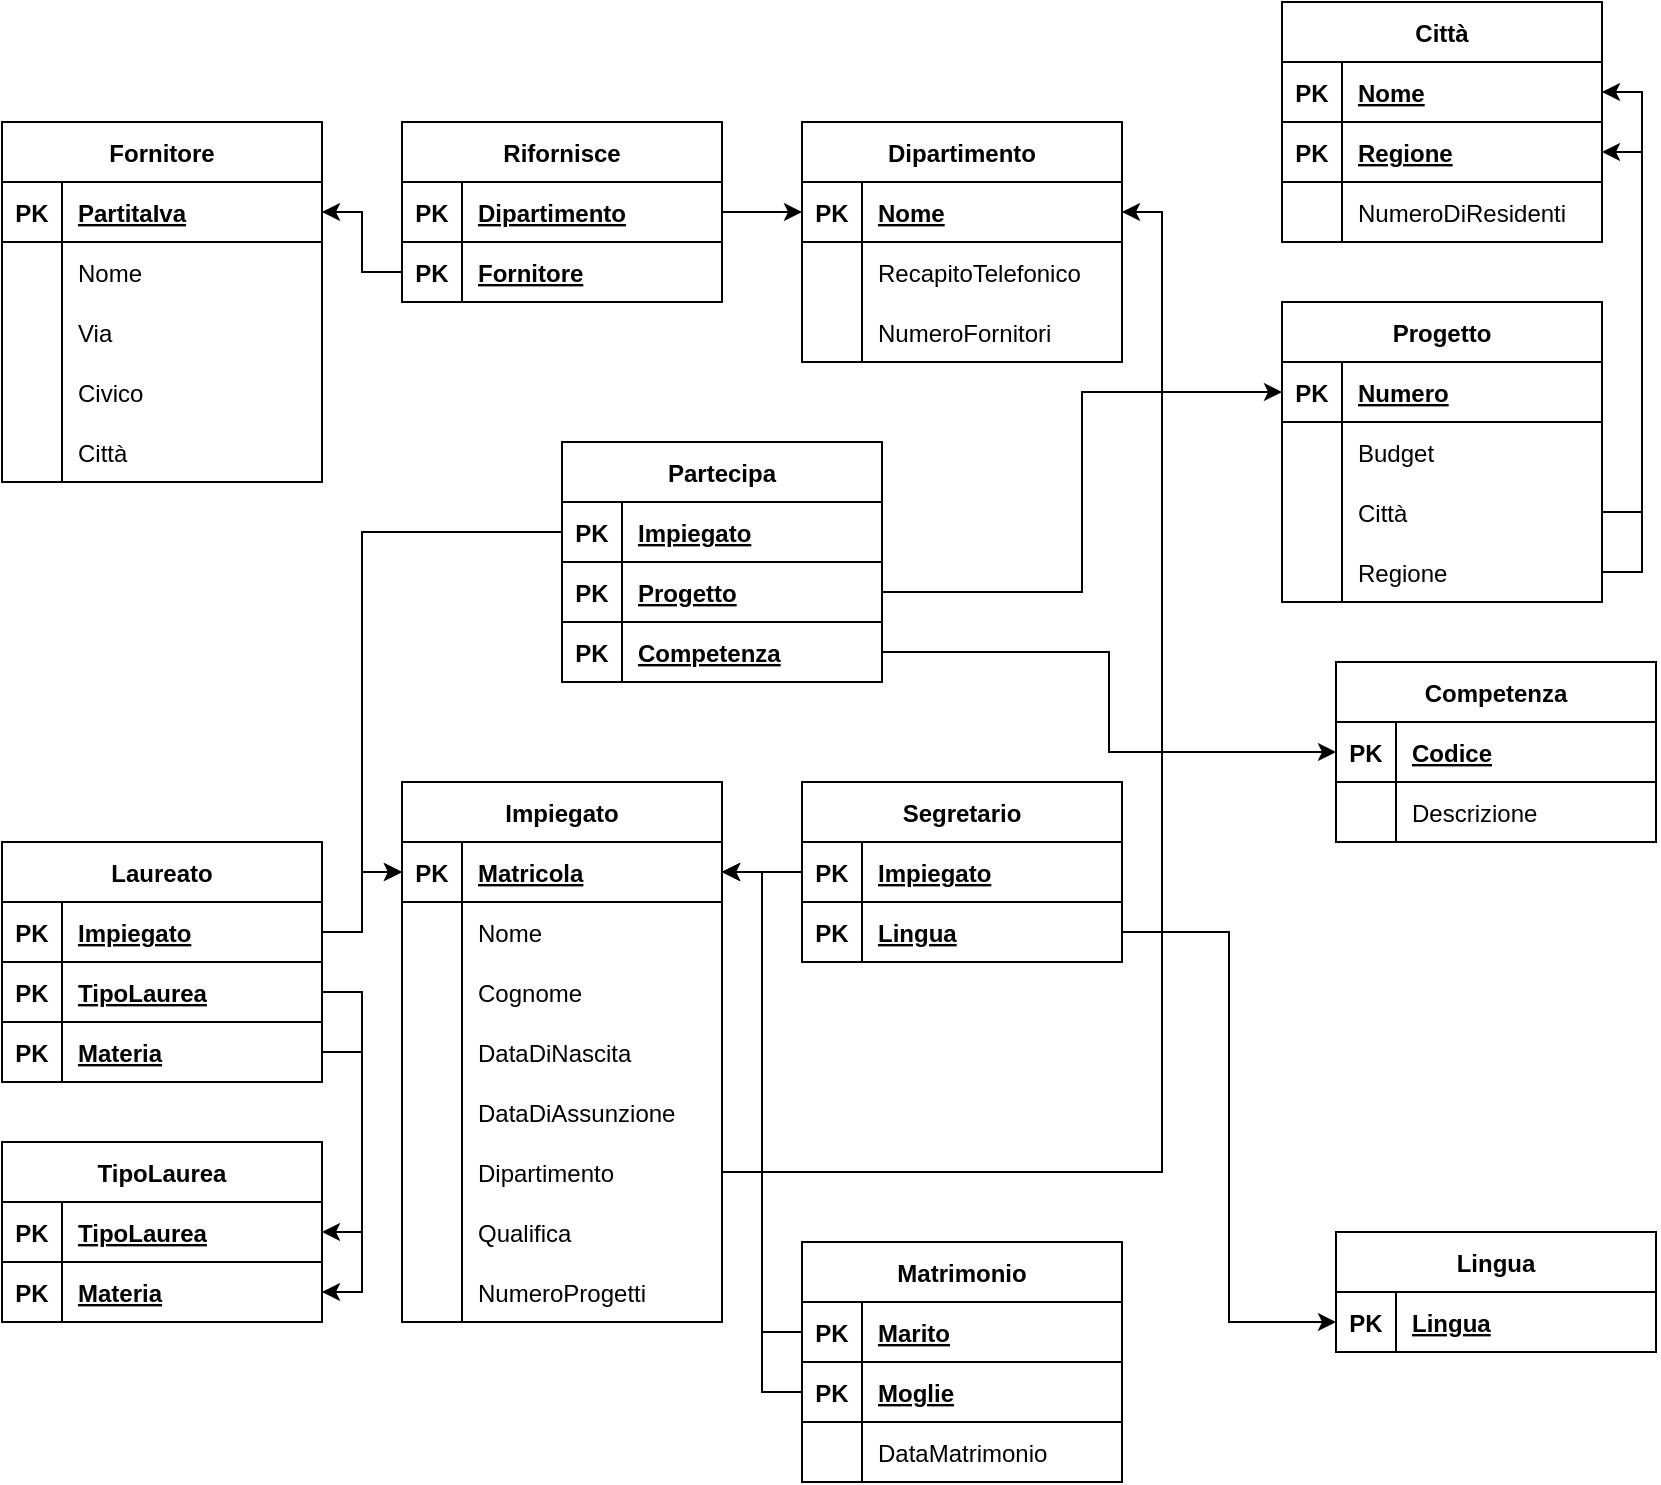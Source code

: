 <mxfile version="20.4.0" type="device"><diagram id="C5RBs43oDa-KdzZeNtuy" name="Page-1"><mxGraphModel dx="1422" dy="1962" grid="1" gridSize="10" guides="1" tooltips="1" connect="1" arrows="1" fold="1" page="1" pageScale="1" pageWidth="827" pageHeight="1169" math="0" shadow="0"><root><mxCell id="WIyWlLk6GJQsqaUBKTNV-0"/><mxCell id="WIyWlLk6GJQsqaUBKTNV-1" parent="WIyWlLk6GJQsqaUBKTNV-0"/><mxCell id="1sl8cZkir6528U0NwpQZ-13" value="Dipartimento" style="shape=table;startSize=30;container=1;collapsible=1;childLayout=tableLayout;fixedRows=1;rowLines=0;fontStyle=1;align=center;resizeLast=1;" parent="WIyWlLk6GJQsqaUBKTNV-1" vertex="1"><mxGeometry x="400" width="160" height="120" as="geometry"/></mxCell><mxCell id="1sl8cZkir6528U0NwpQZ-14" value="" style="shape=tableRow;horizontal=0;startSize=0;swimlaneHead=0;swimlaneBody=0;fillColor=none;collapsible=0;dropTarget=0;points=[[0,0.5],[1,0.5]];portConstraint=eastwest;top=0;left=0;right=0;bottom=1;" parent="1sl8cZkir6528U0NwpQZ-13" vertex="1"><mxGeometry y="30" width="160" height="30" as="geometry"/></mxCell><mxCell id="1sl8cZkir6528U0NwpQZ-15" value="PK" style="shape=partialRectangle;connectable=0;fillColor=none;top=0;left=0;bottom=0;right=0;fontStyle=1;overflow=hidden;" parent="1sl8cZkir6528U0NwpQZ-14" vertex="1"><mxGeometry width="30" height="30" as="geometry"><mxRectangle width="30" height="30" as="alternateBounds"/></mxGeometry></mxCell><mxCell id="1sl8cZkir6528U0NwpQZ-16" value="Nome" style="shape=partialRectangle;connectable=0;fillColor=none;top=0;left=0;bottom=0;right=0;align=left;spacingLeft=6;fontStyle=5;overflow=hidden;" parent="1sl8cZkir6528U0NwpQZ-14" vertex="1"><mxGeometry x="30" width="130" height="30" as="geometry"><mxRectangle width="130" height="30" as="alternateBounds"/></mxGeometry></mxCell><mxCell id="1sl8cZkir6528U0NwpQZ-17" value="" style="shape=tableRow;horizontal=0;startSize=0;swimlaneHead=0;swimlaneBody=0;fillColor=none;collapsible=0;dropTarget=0;points=[[0,0.5],[1,0.5]];portConstraint=eastwest;top=0;left=0;right=0;bottom=0;" parent="1sl8cZkir6528U0NwpQZ-13" vertex="1"><mxGeometry y="60" width="160" height="30" as="geometry"/></mxCell><mxCell id="1sl8cZkir6528U0NwpQZ-18" value="" style="shape=partialRectangle;connectable=0;fillColor=none;top=0;left=0;bottom=0;right=0;editable=1;overflow=hidden;shadow=0;" parent="1sl8cZkir6528U0NwpQZ-17" vertex="1"><mxGeometry width="30" height="30" as="geometry"><mxRectangle width="30" height="30" as="alternateBounds"/></mxGeometry></mxCell><mxCell id="1sl8cZkir6528U0NwpQZ-19" value="RecapitoTelefonico" style="shape=partialRectangle;connectable=0;fillColor=none;top=0;left=0;bottom=0;right=0;align=left;spacingLeft=6;overflow=hidden;" parent="1sl8cZkir6528U0NwpQZ-17" vertex="1"><mxGeometry x="30" width="130" height="30" as="geometry"><mxRectangle width="130" height="30" as="alternateBounds"/></mxGeometry></mxCell><mxCell id="1sl8cZkir6528U0NwpQZ-20" value="" style="shape=tableRow;horizontal=0;startSize=0;swimlaneHead=0;swimlaneBody=0;fillColor=none;collapsible=0;dropTarget=0;points=[[0,0.5],[1,0.5]];portConstraint=eastwest;top=0;left=0;right=0;bottom=0;" parent="1sl8cZkir6528U0NwpQZ-13" vertex="1"><mxGeometry y="90" width="160" height="30" as="geometry"/></mxCell><mxCell id="1sl8cZkir6528U0NwpQZ-21" value="" style="shape=partialRectangle;connectable=0;fillColor=none;top=0;left=0;bottom=0;right=0;editable=1;overflow=hidden;" parent="1sl8cZkir6528U0NwpQZ-20" vertex="1"><mxGeometry width="30" height="30" as="geometry"><mxRectangle width="30" height="30" as="alternateBounds"/></mxGeometry></mxCell><mxCell id="1sl8cZkir6528U0NwpQZ-22" value="NumeroFornitori" style="shape=partialRectangle;connectable=0;fillColor=none;top=0;left=0;bottom=0;right=0;align=left;spacingLeft=6;overflow=hidden;" parent="1sl8cZkir6528U0NwpQZ-20" vertex="1"><mxGeometry x="30" width="130" height="30" as="geometry"><mxRectangle width="130" height="30" as="alternateBounds"/></mxGeometry></mxCell><mxCell id="1sl8cZkir6528U0NwpQZ-26" value="Impiegato" style="shape=table;startSize=30;container=1;collapsible=1;childLayout=tableLayout;fixedRows=1;rowLines=0;fontStyle=1;align=center;resizeLast=1;" parent="WIyWlLk6GJQsqaUBKTNV-1" vertex="1"><mxGeometry x="200" y="330" width="160" height="270" as="geometry"><mxRectangle x="600" y="100" width="90" height="30" as="alternateBounds"/></mxGeometry></mxCell><mxCell id="1sl8cZkir6528U0NwpQZ-27" value="" style="shape=tableRow;horizontal=0;startSize=0;swimlaneHead=0;swimlaneBody=0;fillColor=none;collapsible=0;dropTarget=0;points=[[0,0.5],[1,0.5]];portConstraint=eastwest;top=0;left=0;right=0;bottom=1;" parent="1sl8cZkir6528U0NwpQZ-26" vertex="1"><mxGeometry y="30" width="160" height="30" as="geometry"/></mxCell><mxCell id="1sl8cZkir6528U0NwpQZ-28" value="PK" style="shape=partialRectangle;connectable=0;fillColor=none;top=0;left=0;bottom=0;right=0;fontStyle=1;overflow=hidden;" parent="1sl8cZkir6528U0NwpQZ-27" vertex="1"><mxGeometry width="30" height="30" as="geometry"><mxRectangle width="30" height="30" as="alternateBounds"/></mxGeometry></mxCell><mxCell id="1sl8cZkir6528U0NwpQZ-29" value="Matricola" style="shape=partialRectangle;connectable=0;fillColor=none;top=0;left=0;bottom=0;right=0;align=left;spacingLeft=6;fontStyle=5;overflow=hidden;" parent="1sl8cZkir6528U0NwpQZ-27" vertex="1"><mxGeometry x="30" width="130" height="30" as="geometry"><mxRectangle width="130" height="30" as="alternateBounds"/></mxGeometry></mxCell><mxCell id="1sl8cZkir6528U0NwpQZ-30" value="" style="shape=tableRow;horizontal=0;startSize=0;swimlaneHead=0;swimlaneBody=0;fillColor=none;collapsible=0;dropTarget=0;points=[[0,0.5],[1,0.5]];portConstraint=eastwest;top=0;left=0;right=0;bottom=0;" parent="1sl8cZkir6528U0NwpQZ-26" vertex="1"><mxGeometry y="60" width="160" height="30" as="geometry"/></mxCell><mxCell id="1sl8cZkir6528U0NwpQZ-31" value="" style="shape=partialRectangle;connectable=0;fillColor=none;top=0;left=0;bottom=0;right=0;editable=1;overflow=hidden;" parent="1sl8cZkir6528U0NwpQZ-30" vertex="1"><mxGeometry width="30" height="30" as="geometry"><mxRectangle width="30" height="30" as="alternateBounds"/></mxGeometry></mxCell><mxCell id="1sl8cZkir6528U0NwpQZ-32" value="Nome   " style="shape=partialRectangle;connectable=0;fillColor=none;top=0;left=0;bottom=0;right=0;align=left;spacingLeft=6;overflow=hidden;" parent="1sl8cZkir6528U0NwpQZ-30" vertex="1"><mxGeometry x="30" width="130" height="30" as="geometry"><mxRectangle width="130" height="30" as="alternateBounds"/></mxGeometry></mxCell><mxCell id="1sl8cZkir6528U0NwpQZ-33" value="" style="shape=tableRow;horizontal=0;startSize=0;swimlaneHead=0;swimlaneBody=0;fillColor=none;collapsible=0;dropTarget=0;points=[[0,0.5],[1,0.5]];portConstraint=eastwest;top=0;left=0;right=0;bottom=0;" parent="1sl8cZkir6528U0NwpQZ-26" vertex="1"><mxGeometry y="90" width="160" height="30" as="geometry"/></mxCell><mxCell id="1sl8cZkir6528U0NwpQZ-34" value="" style="shape=partialRectangle;connectable=0;fillColor=none;top=0;left=0;bottom=0;right=0;editable=1;overflow=hidden;" parent="1sl8cZkir6528U0NwpQZ-33" vertex="1"><mxGeometry width="30" height="30" as="geometry"><mxRectangle width="30" height="30" as="alternateBounds"/></mxGeometry></mxCell><mxCell id="1sl8cZkir6528U0NwpQZ-35" value="Cognome" style="shape=partialRectangle;connectable=0;fillColor=none;top=0;left=0;bottom=0;right=0;align=left;spacingLeft=6;overflow=hidden;" parent="1sl8cZkir6528U0NwpQZ-33" vertex="1"><mxGeometry x="30" width="130" height="30" as="geometry"><mxRectangle width="130" height="30" as="alternateBounds"/></mxGeometry></mxCell><mxCell id="1sl8cZkir6528U0NwpQZ-36" value="" style="shape=tableRow;horizontal=0;startSize=0;swimlaneHead=0;swimlaneBody=0;fillColor=none;collapsible=0;dropTarget=0;points=[[0,0.5],[1,0.5]];portConstraint=eastwest;top=0;left=0;right=0;bottom=0;" parent="1sl8cZkir6528U0NwpQZ-26" vertex="1"><mxGeometry y="120" width="160" height="30" as="geometry"/></mxCell><mxCell id="1sl8cZkir6528U0NwpQZ-37" value="" style="shape=partialRectangle;connectable=0;fillColor=none;top=0;left=0;bottom=0;right=0;editable=1;overflow=hidden;" parent="1sl8cZkir6528U0NwpQZ-36" vertex="1"><mxGeometry width="30" height="30" as="geometry"><mxRectangle width="30" height="30" as="alternateBounds"/></mxGeometry></mxCell><mxCell id="1sl8cZkir6528U0NwpQZ-38" value="DataDiNascita" style="shape=partialRectangle;connectable=0;fillColor=none;top=0;left=0;bottom=0;right=0;align=left;spacingLeft=6;overflow=hidden;" parent="1sl8cZkir6528U0NwpQZ-36" vertex="1"><mxGeometry x="30" width="130" height="30" as="geometry"><mxRectangle width="130" height="30" as="alternateBounds"/></mxGeometry></mxCell><mxCell id="1sl8cZkir6528U0NwpQZ-155" value="" style="shape=tableRow;horizontal=0;startSize=0;swimlaneHead=0;swimlaneBody=0;fillColor=none;collapsible=0;dropTarget=0;points=[[0,0.5],[1,0.5]];portConstraint=eastwest;top=0;left=0;right=0;bottom=0;" parent="1sl8cZkir6528U0NwpQZ-26" vertex="1"><mxGeometry y="150" width="160" height="30" as="geometry"/></mxCell><mxCell id="1sl8cZkir6528U0NwpQZ-156" value="" style="shape=partialRectangle;connectable=0;fillColor=none;top=0;left=0;bottom=0;right=0;editable=1;overflow=hidden;" parent="1sl8cZkir6528U0NwpQZ-155" vertex="1"><mxGeometry width="30" height="30" as="geometry"><mxRectangle width="30" height="30" as="alternateBounds"/></mxGeometry></mxCell><mxCell id="1sl8cZkir6528U0NwpQZ-157" value="DataDiAssunzione" style="shape=partialRectangle;connectable=0;fillColor=none;top=0;left=0;bottom=0;right=0;align=left;spacingLeft=6;overflow=hidden;" parent="1sl8cZkir6528U0NwpQZ-155" vertex="1"><mxGeometry x="30" width="130" height="30" as="geometry"><mxRectangle width="130" height="30" as="alternateBounds"/></mxGeometry></mxCell><mxCell id="1sl8cZkir6528U0NwpQZ-158" value="" style="shape=tableRow;horizontal=0;startSize=0;swimlaneHead=0;swimlaneBody=0;fillColor=none;collapsible=0;dropTarget=0;points=[[0,0.5],[1,0.5]];portConstraint=eastwest;top=0;left=0;right=0;bottom=0;" parent="1sl8cZkir6528U0NwpQZ-26" vertex="1"><mxGeometry y="180" width="160" height="30" as="geometry"/></mxCell><mxCell id="1sl8cZkir6528U0NwpQZ-159" value="" style="shape=partialRectangle;connectable=0;fillColor=none;top=0;left=0;bottom=0;right=0;editable=1;overflow=hidden;" parent="1sl8cZkir6528U0NwpQZ-158" vertex="1"><mxGeometry width="30" height="30" as="geometry"><mxRectangle width="30" height="30" as="alternateBounds"/></mxGeometry></mxCell><mxCell id="1sl8cZkir6528U0NwpQZ-160" value="Dipartimento" style="shape=partialRectangle;connectable=0;fillColor=none;top=0;left=0;bottom=0;right=0;align=left;spacingLeft=6;overflow=hidden;" parent="1sl8cZkir6528U0NwpQZ-158" vertex="1"><mxGeometry x="30" width="130" height="30" as="geometry"><mxRectangle width="130" height="30" as="alternateBounds"/></mxGeometry></mxCell><mxCell id="CwGgCz8uZRsR_TSYaE1z-0" value="" style="shape=tableRow;horizontal=0;startSize=0;swimlaneHead=0;swimlaneBody=0;fillColor=none;collapsible=0;dropTarget=0;points=[[0,0.5],[1,0.5]];portConstraint=eastwest;top=0;left=0;right=0;bottom=0;" parent="1sl8cZkir6528U0NwpQZ-26" vertex="1"><mxGeometry y="210" width="160" height="30" as="geometry"/></mxCell><mxCell id="CwGgCz8uZRsR_TSYaE1z-1" value="" style="shape=partialRectangle;connectable=0;fillColor=none;top=0;left=0;bottom=0;right=0;editable=1;overflow=hidden;" parent="CwGgCz8uZRsR_TSYaE1z-0" vertex="1"><mxGeometry width="30" height="30" as="geometry"><mxRectangle width="30" height="30" as="alternateBounds"/></mxGeometry></mxCell><mxCell id="CwGgCz8uZRsR_TSYaE1z-2" value="Qualifica" style="shape=partialRectangle;connectable=0;fillColor=none;top=0;left=0;bottom=0;right=0;align=left;spacingLeft=6;overflow=hidden;" parent="CwGgCz8uZRsR_TSYaE1z-0" vertex="1"><mxGeometry x="30" width="130" height="30" as="geometry"><mxRectangle width="130" height="30" as="alternateBounds"/></mxGeometry></mxCell><mxCell id="1sl8cZkir6528U0NwpQZ-152" value="" style="shape=tableRow;horizontal=0;startSize=0;swimlaneHead=0;swimlaneBody=0;fillColor=none;collapsible=0;dropTarget=0;points=[[0,0.5],[1,0.5]];portConstraint=eastwest;top=0;left=0;right=0;bottom=0;" parent="1sl8cZkir6528U0NwpQZ-26" vertex="1"><mxGeometry y="240" width="160" height="30" as="geometry"/></mxCell><mxCell id="1sl8cZkir6528U0NwpQZ-153" value="" style="shape=partialRectangle;connectable=0;fillColor=none;top=0;left=0;bottom=0;right=0;editable=1;overflow=hidden;" parent="1sl8cZkir6528U0NwpQZ-152" vertex="1"><mxGeometry width="30" height="30" as="geometry"><mxRectangle width="30" height="30" as="alternateBounds"/></mxGeometry></mxCell><mxCell id="1sl8cZkir6528U0NwpQZ-154" value="NumeroProgetti" style="shape=partialRectangle;connectable=0;fillColor=none;top=0;left=0;bottom=0;right=0;align=left;spacingLeft=6;overflow=hidden;" parent="1sl8cZkir6528U0NwpQZ-152" vertex="1"><mxGeometry x="30" width="130" height="30" as="geometry"><mxRectangle width="130" height="30" as="alternateBounds"/></mxGeometry></mxCell><mxCell id="1sl8cZkir6528U0NwpQZ-39" value="Fornitore" style="shape=table;startSize=30;container=1;collapsible=1;childLayout=tableLayout;fixedRows=1;rowLines=0;fontStyle=1;align=center;resizeLast=1;" parent="WIyWlLk6GJQsqaUBKTNV-1" vertex="1"><mxGeometry width="160" height="180" as="geometry"/></mxCell><mxCell id="1sl8cZkir6528U0NwpQZ-40" value="" style="shape=tableRow;horizontal=0;startSize=0;swimlaneHead=0;swimlaneBody=0;fillColor=none;collapsible=0;dropTarget=0;points=[[0,0.5],[1,0.5]];portConstraint=eastwest;top=0;left=0;right=0;bottom=1;" parent="1sl8cZkir6528U0NwpQZ-39" vertex="1"><mxGeometry y="30" width="160" height="30" as="geometry"/></mxCell><mxCell id="1sl8cZkir6528U0NwpQZ-41" value="PK" style="shape=partialRectangle;connectable=0;fillColor=none;top=0;left=0;bottom=0;right=0;fontStyle=1;overflow=hidden;" parent="1sl8cZkir6528U0NwpQZ-40" vertex="1"><mxGeometry width="30" height="30" as="geometry"><mxRectangle width="30" height="30" as="alternateBounds"/></mxGeometry></mxCell><mxCell id="1sl8cZkir6528U0NwpQZ-42" value="PartitaIva" style="shape=partialRectangle;connectable=0;fillColor=none;top=0;left=0;bottom=0;right=0;align=left;spacingLeft=6;fontStyle=5;overflow=hidden;" parent="1sl8cZkir6528U0NwpQZ-40" vertex="1"><mxGeometry x="30" width="130" height="30" as="geometry"><mxRectangle width="130" height="30" as="alternateBounds"/></mxGeometry></mxCell><mxCell id="1sl8cZkir6528U0NwpQZ-43" value="" style="shape=tableRow;horizontal=0;startSize=0;swimlaneHead=0;swimlaneBody=0;fillColor=none;collapsible=0;dropTarget=0;points=[[0,0.5],[1,0.5]];portConstraint=eastwest;top=0;left=0;right=0;bottom=0;" parent="1sl8cZkir6528U0NwpQZ-39" vertex="1"><mxGeometry y="60" width="160" height="30" as="geometry"/></mxCell><mxCell id="1sl8cZkir6528U0NwpQZ-44" value="" style="shape=partialRectangle;connectable=0;fillColor=none;top=0;left=0;bottom=0;right=0;editable=1;overflow=hidden;" parent="1sl8cZkir6528U0NwpQZ-43" vertex="1"><mxGeometry width="30" height="30" as="geometry"><mxRectangle width="30" height="30" as="alternateBounds"/></mxGeometry></mxCell><mxCell id="1sl8cZkir6528U0NwpQZ-45" value="Nome" style="shape=partialRectangle;connectable=0;fillColor=none;top=0;left=0;bottom=0;right=0;align=left;spacingLeft=6;overflow=hidden;" parent="1sl8cZkir6528U0NwpQZ-43" vertex="1"><mxGeometry x="30" width="130" height="30" as="geometry"><mxRectangle width="130" height="30" as="alternateBounds"/></mxGeometry></mxCell><mxCell id="1sl8cZkir6528U0NwpQZ-46" value="" style="shape=tableRow;horizontal=0;startSize=0;swimlaneHead=0;swimlaneBody=0;fillColor=none;collapsible=0;dropTarget=0;points=[[0,0.5],[1,0.5]];portConstraint=eastwest;top=0;left=0;right=0;bottom=0;" parent="1sl8cZkir6528U0NwpQZ-39" vertex="1"><mxGeometry y="90" width="160" height="30" as="geometry"/></mxCell><mxCell id="1sl8cZkir6528U0NwpQZ-47" value="" style="shape=partialRectangle;connectable=0;fillColor=none;top=0;left=0;bottom=0;right=0;editable=1;overflow=hidden;" parent="1sl8cZkir6528U0NwpQZ-46" vertex="1"><mxGeometry width="30" height="30" as="geometry"><mxRectangle width="30" height="30" as="alternateBounds"/></mxGeometry></mxCell><mxCell id="1sl8cZkir6528U0NwpQZ-48" value="Via" style="shape=partialRectangle;connectable=0;fillColor=none;top=0;left=0;bottom=0;right=0;align=left;spacingLeft=6;overflow=hidden;" parent="1sl8cZkir6528U0NwpQZ-46" vertex="1"><mxGeometry x="30" width="130" height="30" as="geometry"><mxRectangle width="130" height="30" as="alternateBounds"/></mxGeometry></mxCell><mxCell id="FmCkR4gQygJE3E02F-wj-18" value="" style="shape=tableRow;horizontal=0;startSize=0;swimlaneHead=0;swimlaneBody=0;fillColor=none;collapsible=0;dropTarget=0;points=[[0,0.5],[1,0.5]];portConstraint=eastwest;top=0;left=0;right=0;bottom=0;" parent="1sl8cZkir6528U0NwpQZ-39" vertex="1"><mxGeometry y="120" width="160" height="30" as="geometry"/></mxCell><mxCell id="FmCkR4gQygJE3E02F-wj-19" value="" style="shape=partialRectangle;connectable=0;fillColor=none;top=0;left=0;bottom=0;right=0;editable=1;overflow=hidden;" parent="FmCkR4gQygJE3E02F-wj-18" vertex="1"><mxGeometry width="30" height="30" as="geometry"><mxRectangle width="30" height="30" as="alternateBounds"/></mxGeometry></mxCell><mxCell id="FmCkR4gQygJE3E02F-wj-20" value="Civico" style="shape=partialRectangle;connectable=0;fillColor=none;top=0;left=0;bottom=0;right=0;align=left;spacingLeft=6;overflow=hidden;" parent="FmCkR4gQygJE3E02F-wj-18" vertex="1"><mxGeometry x="30" width="130" height="30" as="geometry"><mxRectangle width="130" height="30" as="alternateBounds"/></mxGeometry></mxCell><mxCell id="FmCkR4gQygJE3E02F-wj-21" value="" style="shape=tableRow;horizontal=0;startSize=0;swimlaneHead=0;swimlaneBody=0;fillColor=none;collapsible=0;dropTarget=0;points=[[0,0.5],[1,0.5]];portConstraint=eastwest;top=0;left=0;right=0;bottom=0;" parent="1sl8cZkir6528U0NwpQZ-39" vertex="1"><mxGeometry y="150" width="160" height="30" as="geometry"/></mxCell><mxCell id="FmCkR4gQygJE3E02F-wj-22" value="" style="shape=partialRectangle;connectable=0;fillColor=none;top=0;left=0;bottom=0;right=0;editable=1;overflow=hidden;" parent="FmCkR4gQygJE3E02F-wj-21" vertex="1"><mxGeometry width="30" height="30" as="geometry"><mxRectangle width="30" height="30" as="alternateBounds"/></mxGeometry></mxCell><mxCell id="FmCkR4gQygJE3E02F-wj-23" value="Città" style="shape=partialRectangle;connectable=0;fillColor=none;top=0;left=0;bottom=0;right=0;align=left;spacingLeft=6;overflow=hidden;" parent="FmCkR4gQygJE3E02F-wj-21" vertex="1"><mxGeometry x="30" width="130" height="30" as="geometry"><mxRectangle width="130" height="30" as="alternateBounds"/></mxGeometry></mxCell><mxCell id="1sl8cZkir6528U0NwpQZ-65" value="Competenza" style="shape=table;startSize=30;container=1;collapsible=1;childLayout=tableLayout;fixedRows=1;rowLines=0;fontStyle=1;align=center;resizeLast=1;" parent="WIyWlLk6GJQsqaUBKTNV-1" vertex="1"><mxGeometry x="667" y="270" width="160" height="90" as="geometry"/></mxCell><mxCell id="1sl8cZkir6528U0NwpQZ-66" value="" style="shape=tableRow;horizontal=0;startSize=0;swimlaneHead=0;swimlaneBody=0;fillColor=none;collapsible=0;dropTarget=0;points=[[0,0.5],[1,0.5]];portConstraint=eastwest;top=0;left=0;right=0;bottom=1;" parent="1sl8cZkir6528U0NwpQZ-65" vertex="1"><mxGeometry y="30" width="160" height="30" as="geometry"/></mxCell><mxCell id="1sl8cZkir6528U0NwpQZ-67" value="PK" style="shape=partialRectangle;connectable=0;fillColor=none;top=0;left=0;bottom=0;right=0;fontStyle=1;overflow=hidden;" parent="1sl8cZkir6528U0NwpQZ-66" vertex="1"><mxGeometry width="30" height="30" as="geometry"><mxRectangle width="30" height="30" as="alternateBounds"/></mxGeometry></mxCell><mxCell id="1sl8cZkir6528U0NwpQZ-68" value="Codice" style="shape=partialRectangle;connectable=0;fillColor=none;top=0;left=0;bottom=0;right=0;align=left;spacingLeft=6;fontStyle=5;overflow=hidden;" parent="1sl8cZkir6528U0NwpQZ-66" vertex="1"><mxGeometry x="30" width="130" height="30" as="geometry"><mxRectangle width="130" height="30" as="alternateBounds"/></mxGeometry></mxCell><mxCell id="1sl8cZkir6528U0NwpQZ-69" value="" style="shape=tableRow;horizontal=0;startSize=0;swimlaneHead=0;swimlaneBody=0;fillColor=none;collapsible=0;dropTarget=0;points=[[0,0.5],[1,0.5]];portConstraint=eastwest;top=0;left=0;right=0;bottom=0;" parent="1sl8cZkir6528U0NwpQZ-65" vertex="1"><mxGeometry y="60" width="160" height="30" as="geometry"/></mxCell><mxCell id="1sl8cZkir6528U0NwpQZ-70" value="" style="shape=partialRectangle;connectable=0;fillColor=none;top=0;left=0;bottom=0;right=0;editable=1;overflow=hidden;" parent="1sl8cZkir6528U0NwpQZ-69" vertex="1"><mxGeometry width="30" height="30" as="geometry"><mxRectangle width="30" height="30" as="alternateBounds"/></mxGeometry></mxCell><mxCell id="1sl8cZkir6528U0NwpQZ-71" value="Descrizione" style="shape=partialRectangle;connectable=0;fillColor=none;top=0;left=0;bottom=0;right=0;align=left;spacingLeft=6;overflow=hidden;" parent="1sl8cZkir6528U0NwpQZ-69" vertex="1"><mxGeometry x="30" width="130" height="30" as="geometry"><mxRectangle width="130" height="30" as="alternateBounds"/></mxGeometry></mxCell><mxCell id="1sl8cZkir6528U0NwpQZ-78" value="TipoLaurea" style="shape=table;startSize=30;container=1;collapsible=1;childLayout=tableLayout;fixedRows=1;rowLines=0;fontStyle=1;align=center;resizeLast=1;" parent="WIyWlLk6GJQsqaUBKTNV-1" vertex="1"><mxGeometry y="510" width="160" height="90" as="geometry"/></mxCell><mxCell id="1sl8cZkir6528U0NwpQZ-79" value="" style="shape=tableRow;horizontal=0;startSize=0;swimlaneHead=0;swimlaneBody=0;fillColor=none;collapsible=0;dropTarget=0;points=[[0,0.5],[1,0.5]];portConstraint=eastwest;top=0;left=0;right=0;bottom=1;" parent="1sl8cZkir6528U0NwpQZ-78" vertex="1"><mxGeometry y="30" width="160" height="30" as="geometry"/></mxCell><mxCell id="1sl8cZkir6528U0NwpQZ-80" value="PK" style="shape=partialRectangle;connectable=0;fillColor=none;top=0;left=0;bottom=0;right=0;fontStyle=1;overflow=hidden;" parent="1sl8cZkir6528U0NwpQZ-79" vertex="1"><mxGeometry width="30" height="30" as="geometry"><mxRectangle width="30" height="30" as="alternateBounds"/></mxGeometry></mxCell><mxCell id="1sl8cZkir6528U0NwpQZ-81" value="TipoLaurea" style="shape=partialRectangle;connectable=0;fillColor=none;top=0;left=0;bottom=0;right=0;align=left;spacingLeft=6;fontStyle=5;overflow=hidden;" parent="1sl8cZkir6528U0NwpQZ-79" vertex="1"><mxGeometry x="30" width="130" height="30" as="geometry"><mxRectangle width="130" height="30" as="alternateBounds"/></mxGeometry></mxCell><mxCell id="FmCkR4gQygJE3E02F-wj-48" value="" style="shape=tableRow;horizontal=0;startSize=0;swimlaneHead=0;swimlaneBody=0;fillColor=none;collapsible=0;dropTarget=0;points=[[0,0.5],[1,0.5]];portConstraint=eastwest;top=0;left=0;right=0;bottom=1;" parent="1sl8cZkir6528U0NwpQZ-78" vertex="1"><mxGeometry y="60" width="160" height="30" as="geometry"/></mxCell><mxCell id="FmCkR4gQygJE3E02F-wj-49" value="PK" style="shape=partialRectangle;connectable=0;fillColor=none;top=0;left=0;bottom=0;right=0;fontStyle=1;overflow=hidden;" parent="FmCkR4gQygJE3E02F-wj-48" vertex="1"><mxGeometry width="30" height="30" as="geometry"><mxRectangle width="30" height="30" as="alternateBounds"/></mxGeometry></mxCell><mxCell id="FmCkR4gQygJE3E02F-wj-50" value="Materia" style="shape=partialRectangle;connectable=0;fillColor=none;top=0;left=0;bottom=0;right=0;align=left;spacingLeft=6;fontStyle=5;overflow=hidden;" parent="FmCkR4gQygJE3E02F-wj-48" vertex="1"><mxGeometry x="30" width="130" height="30" as="geometry"><mxRectangle width="130" height="30" as="alternateBounds"/></mxGeometry></mxCell><mxCell id="1sl8cZkir6528U0NwpQZ-91" value="Città" style="shape=table;startSize=30;container=1;collapsible=1;childLayout=tableLayout;fixedRows=1;rowLines=0;fontStyle=1;align=center;resizeLast=1;" parent="WIyWlLk6GJQsqaUBKTNV-1" vertex="1"><mxGeometry x="640" y="-60" width="160" height="120" as="geometry"/></mxCell><mxCell id="1sl8cZkir6528U0NwpQZ-92" value="" style="shape=tableRow;horizontal=0;startSize=0;swimlaneHead=0;swimlaneBody=0;fillColor=none;collapsible=0;dropTarget=0;points=[[0,0.5],[1,0.5]];portConstraint=eastwest;top=0;left=0;right=0;bottom=1;" parent="1sl8cZkir6528U0NwpQZ-91" vertex="1"><mxGeometry y="30" width="160" height="30" as="geometry"/></mxCell><mxCell id="1sl8cZkir6528U0NwpQZ-93" value="PK" style="shape=partialRectangle;connectable=0;fillColor=none;top=0;left=0;bottom=0;right=0;fontStyle=1;overflow=hidden;" parent="1sl8cZkir6528U0NwpQZ-92" vertex="1"><mxGeometry width="30" height="30" as="geometry"><mxRectangle width="30" height="30" as="alternateBounds"/></mxGeometry></mxCell><mxCell id="1sl8cZkir6528U0NwpQZ-94" value="Nome" style="shape=partialRectangle;connectable=0;fillColor=none;top=0;left=0;bottom=0;right=0;align=left;spacingLeft=6;fontStyle=5;overflow=hidden;" parent="1sl8cZkir6528U0NwpQZ-92" vertex="1"><mxGeometry x="30" width="130" height="30" as="geometry"><mxRectangle width="130" height="30" as="alternateBounds"/></mxGeometry></mxCell><mxCell id="FmCkR4gQygJE3E02F-wj-115" value="" style="shape=tableRow;horizontal=0;startSize=0;swimlaneHead=0;swimlaneBody=0;fillColor=none;collapsible=0;dropTarget=0;points=[[0,0.5],[1,0.5]];portConstraint=eastwest;top=0;left=0;right=0;bottom=1;" parent="1sl8cZkir6528U0NwpQZ-91" vertex="1"><mxGeometry y="60" width="160" height="30" as="geometry"/></mxCell><mxCell id="FmCkR4gQygJE3E02F-wj-116" value="PK" style="shape=partialRectangle;connectable=0;fillColor=none;top=0;left=0;bottom=0;right=0;fontStyle=1;overflow=hidden;" parent="FmCkR4gQygJE3E02F-wj-115" vertex="1"><mxGeometry width="30" height="30" as="geometry"><mxRectangle width="30" height="30" as="alternateBounds"/></mxGeometry></mxCell><mxCell id="FmCkR4gQygJE3E02F-wj-117" value="Regione" style="shape=partialRectangle;connectable=0;fillColor=none;top=0;left=0;bottom=0;right=0;align=left;spacingLeft=6;fontStyle=5;overflow=hidden;" parent="FmCkR4gQygJE3E02F-wj-115" vertex="1"><mxGeometry x="30" width="130" height="30" as="geometry"><mxRectangle width="130" height="30" as="alternateBounds"/></mxGeometry></mxCell><mxCell id="1sl8cZkir6528U0NwpQZ-95" value="" style="shape=tableRow;horizontal=0;startSize=0;swimlaneHead=0;swimlaneBody=0;fillColor=none;collapsible=0;dropTarget=0;points=[[0,0.5],[1,0.5]];portConstraint=eastwest;top=0;left=0;right=0;bottom=0;" parent="1sl8cZkir6528U0NwpQZ-91" vertex="1"><mxGeometry y="90" width="160" height="30" as="geometry"/></mxCell><mxCell id="1sl8cZkir6528U0NwpQZ-96" value="" style="shape=partialRectangle;connectable=0;fillColor=none;top=0;left=0;bottom=0;right=0;editable=1;overflow=hidden;" parent="1sl8cZkir6528U0NwpQZ-95" vertex="1"><mxGeometry width="30" height="30" as="geometry"><mxRectangle width="30" height="30" as="alternateBounds"/></mxGeometry></mxCell><mxCell id="1sl8cZkir6528U0NwpQZ-97" value="NumeroDiResidenti" style="shape=partialRectangle;connectable=0;fillColor=none;top=0;left=0;bottom=0;right=0;align=left;spacingLeft=6;overflow=hidden;" parent="1sl8cZkir6528U0NwpQZ-95" vertex="1"><mxGeometry x="30" width="130" height="30" as="geometry"><mxRectangle width="130" height="30" as="alternateBounds"/></mxGeometry></mxCell><mxCell id="1sl8cZkir6528U0NwpQZ-104" value="Progetto" style="shape=table;startSize=30;container=1;collapsible=1;childLayout=tableLayout;fixedRows=1;rowLines=0;fontStyle=1;align=center;resizeLast=1;" parent="WIyWlLk6GJQsqaUBKTNV-1" vertex="1"><mxGeometry x="640" y="90" width="160" height="150" as="geometry"/></mxCell><mxCell id="1sl8cZkir6528U0NwpQZ-105" value="" style="shape=tableRow;horizontal=0;startSize=0;swimlaneHead=0;swimlaneBody=0;fillColor=none;collapsible=0;dropTarget=0;points=[[0,0.5],[1,0.5]];portConstraint=eastwest;top=0;left=0;right=0;bottom=1;" parent="1sl8cZkir6528U0NwpQZ-104" vertex="1"><mxGeometry y="30" width="160" height="30" as="geometry"/></mxCell><mxCell id="1sl8cZkir6528U0NwpQZ-106" value="PK" style="shape=partialRectangle;connectable=0;fillColor=none;top=0;left=0;bottom=0;right=0;fontStyle=1;overflow=hidden;" parent="1sl8cZkir6528U0NwpQZ-105" vertex="1"><mxGeometry width="30" height="30" as="geometry"><mxRectangle width="30" height="30" as="alternateBounds"/></mxGeometry></mxCell><mxCell id="1sl8cZkir6528U0NwpQZ-107" value="Numero" style="shape=partialRectangle;connectable=0;fillColor=none;top=0;left=0;bottom=0;right=0;align=left;spacingLeft=6;fontStyle=5;overflow=hidden;" parent="1sl8cZkir6528U0NwpQZ-105" vertex="1"><mxGeometry x="30" width="130" height="30" as="geometry"><mxRectangle width="130" height="30" as="alternateBounds"/></mxGeometry></mxCell><mxCell id="1sl8cZkir6528U0NwpQZ-108" value="" style="shape=tableRow;horizontal=0;startSize=0;swimlaneHead=0;swimlaneBody=0;fillColor=none;collapsible=0;dropTarget=0;points=[[0,0.5],[1,0.5]];portConstraint=eastwest;top=0;left=0;right=0;bottom=0;" parent="1sl8cZkir6528U0NwpQZ-104" vertex="1"><mxGeometry y="60" width="160" height="30" as="geometry"/></mxCell><mxCell id="1sl8cZkir6528U0NwpQZ-109" value="" style="shape=partialRectangle;connectable=0;fillColor=none;top=0;left=0;bottom=0;right=0;editable=1;overflow=hidden;" parent="1sl8cZkir6528U0NwpQZ-108" vertex="1"><mxGeometry width="30" height="30" as="geometry"><mxRectangle width="30" height="30" as="alternateBounds"/></mxGeometry></mxCell><mxCell id="1sl8cZkir6528U0NwpQZ-110" value="Budget" style="shape=partialRectangle;connectable=0;fillColor=none;top=0;left=0;bottom=0;right=0;align=left;spacingLeft=6;overflow=hidden;" parent="1sl8cZkir6528U0NwpQZ-108" vertex="1"><mxGeometry x="30" width="130" height="30" as="geometry"><mxRectangle width="130" height="30" as="alternateBounds"/></mxGeometry></mxCell><mxCell id="1sl8cZkir6528U0NwpQZ-111" value="" style="shape=tableRow;horizontal=0;startSize=0;swimlaneHead=0;swimlaneBody=0;fillColor=none;collapsible=0;dropTarget=0;points=[[0,0.5],[1,0.5]];portConstraint=eastwest;top=0;left=0;right=0;bottom=0;" parent="1sl8cZkir6528U0NwpQZ-104" vertex="1"><mxGeometry y="90" width="160" height="30" as="geometry"/></mxCell><mxCell id="1sl8cZkir6528U0NwpQZ-112" value="" style="shape=partialRectangle;connectable=0;fillColor=none;top=0;left=0;bottom=0;right=0;editable=1;overflow=hidden;" parent="1sl8cZkir6528U0NwpQZ-111" vertex="1"><mxGeometry width="30" height="30" as="geometry"><mxRectangle width="30" height="30" as="alternateBounds"/></mxGeometry></mxCell><mxCell id="1sl8cZkir6528U0NwpQZ-113" value="Città" style="shape=partialRectangle;connectable=0;fillColor=none;top=0;left=0;bottom=0;right=0;align=left;spacingLeft=6;overflow=hidden;" parent="1sl8cZkir6528U0NwpQZ-111" vertex="1"><mxGeometry x="30" width="130" height="30" as="geometry"><mxRectangle width="130" height="30" as="alternateBounds"/></mxGeometry></mxCell><mxCell id="FmCkR4gQygJE3E02F-wj-112" value="" style="shape=tableRow;horizontal=0;startSize=0;swimlaneHead=0;swimlaneBody=0;fillColor=none;collapsible=0;dropTarget=0;points=[[0,0.5],[1,0.5]];portConstraint=eastwest;top=0;left=0;right=0;bottom=0;" parent="1sl8cZkir6528U0NwpQZ-104" vertex="1"><mxGeometry y="120" width="160" height="30" as="geometry"/></mxCell><mxCell id="FmCkR4gQygJE3E02F-wj-113" value="" style="shape=partialRectangle;connectable=0;fillColor=none;top=0;left=0;bottom=0;right=0;editable=1;overflow=hidden;" parent="FmCkR4gQygJE3E02F-wj-112" vertex="1"><mxGeometry width="30" height="30" as="geometry"><mxRectangle width="30" height="30" as="alternateBounds"/></mxGeometry></mxCell><mxCell id="FmCkR4gQygJE3E02F-wj-114" value="Regione" style="shape=partialRectangle;connectable=0;fillColor=none;top=0;left=0;bottom=0;right=0;align=left;spacingLeft=6;overflow=hidden;" parent="FmCkR4gQygJE3E02F-wj-112" vertex="1"><mxGeometry x="30" width="130" height="30" as="geometry"><mxRectangle width="130" height="30" as="alternateBounds"/></mxGeometry></mxCell><mxCell id="1sl8cZkir6528U0NwpQZ-130" value="Lingua" style="shape=table;startSize=30;container=1;collapsible=1;childLayout=tableLayout;fixedRows=1;rowLines=0;fontStyle=1;align=center;resizeLast=1;" parent="WIyWlLk6GJQsqaUBKTNV-1" vertex="1"><mxGeometry x="667" y="555" width="160" height="60" as="geometry"/></mxCell><mxCell id="1sl8cZkir6528U0NwpQZ-131" value="" style="shape=tableRow;horizontal=0;startSize=0;swimlaneHead=0;swimlaneBody=0;fillColor=none;collapsible=0;dropTarget=0;points=[[0,0.5],[1,0.5]];portConstraint=eastwest;top=0;left=0;right=0;bottom=1;" parent="1sl8cZkir6528U0NwpQZ-130" vertex="1"><mxGeometry y="30" width="160" height="30" as="geometry"/></mxCell><mxCell id="1sl8cZkir6528U0NwpQZ-132" value="PK" style="shape=partialRectangle;connectable=0;fillColor=none;top=0;left=0;bottom=0;right=0;fontStyle=1;overflow=hidden;" parent="1sl8cZkir6528U0NwpQZ-131" vertex="1"><mxGeometry width="30" height="30" as="geometry"><mxRectangle width="30" height="30" as="alternateBounds"/></mxGeometry></mxCell><mxCell id="1sl8cZkir6528U0NwpQZ-133" value="Lingua" style="shape=partialRectangle;connectable=0;fillColor=none;top=0;left=0;bottom=0;right=0;align=left;spacingLeft=6;fontStyle=5;overflow=hidden;" parent="1sl8cZkir6528U0NwpQZ-131" vertex="1"><mxGeometry x="30" width="130" height="30" as="geometry"><mxRectangle width="130" height="30" as="alternateBounds"/></mxGeometry></mxCell><mxCell id="alfeSNQKvxe9gW4DEsRo-0" value="Matrimonio" style="shape=table;startSize=30;container=1;collapsible=1;childLayout=tableLayout;fixedRows=1;rowLines=0;fontStyle=1;align=center;resizeLast=1;" parent="WIyWlLk6GJQsqaUBKTNV-1" vertex="1"><mxGeometry x="400" y="560" width="160" height="120" as="geometry"/></mxCell><mxCell id="alfeSNQKvxe9gW4DEsRo-1" value="" style="shape=tableRow;horizontal=0;startSize=0;swimlaneHead=0;swimlaneBody=0;fillColor=none;collapsible=0;dropTarget=0;points=[[0,0.5],[1,0.5]];portConstraint=eastwest;top=0;left=0;right=0;bottom=1;" parent="alfeSNQKvxe9gW4DEsRo-0" vertex="1"><mxGeometry y="30" width="160" height="30" as="geometry"/></mxCell><mxCell id="alfeSNQKvxe9gW4DEsRo-2" value="PK" style="shape=partialRectangle;connectable=0;fillColor=none;top=0;left=0;bottom=0;right=0;fontStyle=1;overflow=hidden;" parent="alfeSNQKvxe9gW4DEsRo-1" vertex="1"><mxGeometry width="30" height="30" as="geometry"><mxRectangle width="30" height="30" as="alternateBounds"/></mxGeometry></mxCell><mxCell id="alfeSNQKvxe9gW4DEsRo-3" value="Marito" style="shape=partialRectangle;connectable=0;fillColor=none;top=0;left=0;bottom=0;right=0;align=left;spacingLeft=6;fontStyle=5;overflow=hidden;" parent="alfeSNQKvxe9gW4DEsRo-1" vertex="1"><mxGeometry x="30" width="130" height="30" as="geometry"><mxRectangle width="130" height="30" as="alternateBounds"/></mxGeometry></mxCell><mxCell id="alfeSNQKvxe9gW4DEsRo-10" value="" style="shape=tableRow;horizontal=0;startSize=0;swimlaneHead=0;swimlaneBody=0;fillColor=none;collapsible=0;dropTarget=0;points=[[0,0.5],[1,0.5]];portConstraint=eastwest;top=0;left=0;right=0;bottom=1;" parent="alfeSNQKvxe9gW4DEsRo-0" vertex="1"><mxGeometry y="60" width="160" height="30" as="geometry"/></mxCell><mxCell id="alfeSNQKvxe9gW4DEsRo-11" value="PK" style="shape=partialRectangle;connectable=0;fillColor=none;top=0;left=0;bottom=0;right=0;fontStyle=1;overflow=hidden;" parent="alfeSNQKvxe9gW4DEsRo-10" vertex="1"><mxGeometry width="30" height="30" as="geometry"><mxRectangle width="30" height="30" as="alternateBounds"/></mxGeometry></mxCell><mxCell id="alfeSNQKvxe9gW4DEsRo-12" value="Moglie" style="shape=partialRectangle;connectable=0;fillColor=none;top=0;left=0;bottom=0;right=0;align=left;spacingLeft=6;fontStyle=5;overflow=hidden;" parent="alfeSNQKvxe9gW4DEsRo-10" vertex="1"><mxGeometry x="30" width="130" height="30" as="geometry"><mxRectangle width="130" height="30" as="alternateBounds"/></mxGeometry></mxCell><mxCell id="alfeSNQKvxe9gW4DEsRo-4" value="" style="shape=tableRow;horizontal=0;startSize=0;swimlaneHead=0;swimlaneBody=0;fillColor=none;collapsible=0;dropTarget=0;points=[[0,0.5],[1,0.5]];portConstraint=eastwest;top=0;left=0;right=0;bottom=0;" parent="alfeSNQKvxe9gW4DEsRo-0" vertex="1"><mxGeometry y="90" width="160" height="30" as="geometry"/></mxCell><mxCell id="alfeSNQKvxe9gW4DEsRo-5" value="" style="shape=partialRectangle;connectable=0;fillColor=none;top=0;left=0;bottom=0;right=0;editable=1;overflow=hidden;" parent="alfeSNQKvxe9gW4DEsRo-4" vertex="1"><mxGeometry width="30" height="30" as="geometry"><mxRectangle width="30" height="30" as="alternateBounds"/></mxGeometry></mxCell><mxCell id="alfeSNQKvxe9gW4DEsRo-6" value="DataMatrimonio" style="shape=partialRectangle;connectable=0;fillColor=none;top=0;left=0;bottom=0;right=0;align=left;spacingLeft=6;overflow=hidden;" parent="alfeSNQKvxe9gW4DEsRo-4" vertex="1"><mxGeometry x="30" width="130" height="30" as="geometry"><mxRectangle width="130" height="30" as="alternateBounds"/></mxGeometry></mxCell><mxCell id="RbBIecD_sZV3oqTlxMRa-0" value="Partecipa" style="shape=table;startSize=30;container=1;collapsible=1;childLayout=tableLayout;fixedRows=1;rowLines=0;fontStyle=1;align=center;resizeLast=1;" parent="WIyWlLk6GJQsqaUBKTNV-1" vertex="1"><mxGeometry x="280" y="160" width="160" height="120" as="geometry"/></mxCell><mxCell id="RbBIecD_sZV3oqTlxMRa-1" value="" style="shape=tableRow;horizontal=0;startSize=0;swimlaneHead=0;swimlaneBody=0;fillColor=none;collapsible=0;dropTarget=0;points=[[0,0.5],[1,0.5]];portConstraint=eastwest;top=0;left=0;right=0;bottom=1;" parent="RbBIecD_sZV3oqTlxMRa-0" vertex="1"><mxGeometry y="30" width="160" height="30" as="geometry"/></mxCell><mxCell id="RbBIecD_sZV3oqTlxMRa-2" value="PK" style="shape=partialRectangle;connectable=0;fillColor=none;top=0;left=0;bottom=0;right=0;fontStyle=1;overflow=hidden;" parent="RbBIecD_sZV3oqTlxMRa-1" vertex="1"><mxGeometry width="30" height="30" as="geometry"><mxRectangle width="30" height="30" as="alternateBounds"/></mxGeometry></mxCell><mxCell id="RbBIecD_sZV3oqTlxMRa-3" value="Impiegato" style="shape=partialRectangle;connectable=0;fillColor=none;top=0;left=0;bottom=0;right=0;align=left;spacingLeft=6;fontStyle=5;overflow=hidden;" parent="RbBIecD_sZV3oqTlxMRa-1" vertex="1"><mxGeometry x="30" width="130" height="30" as="geometry"><mxRectangle width="130" height="30" as="alternateBounds"/></mxGeometry></mxCell><mxCell id="FmCkR4gQygJE3E02F-wj-62" value="" style="shape=tableRow;horizontal=0;startSize=0;swimlaneHead=0;swimlaneBody=0;fillColor=none;collapsible=0;dropTarget=0;points=[[0,0.5],[1,0.5]];portConstraint=eastwest;top=0;left=0;right=0;bottom=1;" parent="RbBIecD_sZV3oqTlxMRa-0" vertex="1"><mxGeometry y="60" width="160" height="30" as="geometry"/></mxCell><mxCell id="FmCkR4gQygJE3E02F-wj-63" value="PK" style="shape=partialRectangle;connectable=0;fillColor=none;top=0;left=0;bottom=0;right=0;fontStyle=1;overflow=hidden;" parent="FmCkR4gQygJE3E02F-wj-62" vertex="1"><mxGeometry width="30" height="30" as="geometry"><mxRectangle width="30" height="30" as="alternateBounds"/></mxGeometry></mxCell><mxCell id="FmCkR4gQygJE3E02F-wj-64" value="Progetto" style="shape=partialRectangle;connectable=0;fillColor=none;top=0;left=0;bottom=0;right=0;align=left;spacingLeft=6;fontStyle=5;overflow=hidden;" parent="FmCkR4gQygJE3E02F-wj-62" vertex="1"><mxGeometry x="30" width="130" height="30" as="geometry"><mxRectangle width="130" height="30" as="alternateBounds"/></mxGeometry></mxCell><mxCell id="FmCkR4gQygJE3E02F-wj-65" value="" style="shape=tableRow;horizontal=0;startSize=0;swimlaneHead=0;swimlaneBody=0;fillColor=none;collapsible=0;dropTarget=0;points=[[0,0.5],[1,0.5]];portConstraint=eastwest;top=0;left=0;right=0;bottom=1;" parent="RbBIecD_sZV3oqTlxMRa-0" vertex="1"><mxGeometry y="90" width="160" height="30" as="geometry"/></mxCell><mxCell id="FmCkR4gQygJE3E02F-wj-66" value="PK" style="shape=partialRectangle;connectable=0;fillColor=none;top=0;left=0;bottom=0;right=0;fontStyle=1;overflow=hidden;" parent="FmCkR4gQygJE3E02F-wj-65" vertex="1"><mxGeometry width="30" height="30" as="geometry"><mxRectangle width="30" height="30" as="alternateBounds"/></mxGeometry></mxCell><mxCell id="FmCkR4gQygJE3E02F-wj-67" value="Competenza" style="shape=partialRectangle;connectable=0;fillColor=none;top=0;left=0;bottom=0;right=0;align=left;spacingLeft=6;fontStyle=5;overflow=hidden;" parent="FmCkR4gQygJE3E02F-wj-65" vertex="1"><mxGeometry x="30" width="130" height="30" as="geometry"><mxRectangle width="130" height="30" as="alternateBounds"/></mxGeometry></mxCell><mxCell id="FmCkR4gQygJE3E02F-wj-37" value="Rifornisce" style="shape=table;startSize=30;container=1;collapsible=1;childLayout=tableLayout;fixedRows=1;rowLines=0;fontStyle=1;align=center;resizeLast=1;" parent="WIyWlLk6GJQsqaUBKTNV-1" vertex="1"><mxGeometry x="200" width="160" height="90" as="geometry"/></mxCell><mxCell id="FmCkR4gQygJE3E02F-wj-38" value="" style="shape=tableRow;horizontal=0;startSize=0;swimlaneHead=0;swimlaneBody=0;fillColor=none;collapsible=0;dropTarget=0;points=[[0,0.5],[1,0.5]];portConstraint=eastwest;top=0;left=0;right=0;bottom=1;" parent="FmCkR4gQygJE3E02F-wj-37" vertex="1"><mxGeometry y="30" width="160" height="30" as="geometry"/></mxCell><mxCell id="FmCkR4gQygJE3E02F-wj-39" value="PK" style="shape=partialRectangle;connectable=0;fillColor=none;top=0;left=0;bottom=0;right=0;fontStyle=1;overflow=hidden;" parent="FmCkR4gQygJE3E02F-wj-38" vertex="1"><mxGeometry width="30" height="30" as="geometry"><mxRectangle width="30" height="30" as="alternateBounds"/></mxGeometry></mxCell><mxCell id="FmCkR4gQygJE3E02F-wj-40" value="Dipartimento" style="shape=partialRectangle;connectable=0;fillColor=none;top=0;left=0;bottom=0;right=0;align=left;spacingLeft=6;fontStyle=5;overflow=hidden;" parent="FmCkR4gQygJE3E02F-wj-38" vertex="1"><mxGeometry x="30" width="130" height="30" as="geometry"><mxRectangle width="130" height="30" as="alternateBounds"/></mxGeometry></mxCell><mxCell id="FmCkR4gQygJE3E02F-wj-41" value="" style="shape=tableRow;horizontal=0;startSize=0;swimlaneHead=0;swimlaneBody=0;fillColor=none;collapsible=0;dropTarget=0;points=[[0,0.5],[1,0.5]];portConstraint=eastwest;top=0;left=0;right=0;bottom=1;" parent="FmCkR4gQygJE3E02F-wj-37" vertex="1"><mxGeometry y="60" width="160" height="30" as="geometry"/></mxCell><mxCell id="FmCkR4gQygJE3E02F-wj-42" value="PK" style="shape=partialRectangle;connectable=0;fillColor=none;top=0;left=0;bottom=0;right=0;fontStyle=1;overflow=hidden;" parent="FmCkR4gQygJE3E02F-wj-41" vertex="1"><mxGeometry width="30" height="30" as="geometry"><mxRectangle width="30" height="30" as="alternateBounds"/></mxGeometry></mxCell><mxCell id="FmCkR4gQygJE3E02F-wj-43" value="Fornitore" style="shape=partialRectangle;connectable=0;fillColor=none;top=0;left=0;bottom=0;right=0;align=left;spacingLeft=6;fontStyle=5;overflow=hidden;" parent="FmCkR4gQygJE3E02F-wj-41" vertex="1"><mxGeometry x="30" width="130" height="30" as="geometry"><mxRectangle width="130" height="30" as="alternateBounds"/></mxGeometry></mxCell><mxCell id="FmCkR4gQygJE3E02F-wj-53" value="Segretario" style="shape=table;startSize=30;container=1;collapsible=1;childLayout=tableLayout;fixedRows=1;rowLines=0;fontStyle=1;align=center;resizeLast=1;" parent="WIyWlLk6GJQsqaUBKTNV-1" vertex="1"><mxGeometry x="400" y="330" width="160" height="90" as="geometry"/></mxCell><mxCell id="FmCkR4gQygJE3E02F-wj-54" value="" style="shape=tableRow;horizontal=0;startSize=0;swimlaneHead=0;swimlaneBody=0;fillColor=none;collapsible=0;dropTarget=0;points=[[0,0.5],[1,0.5]];portConstraint=eastwest;top=0;left=0;right=0;bottom=1;" parent="FmCkR4gQygJE3E02F-wj-53" vertex="1"><mxGeometry y="30" width="160" height="30" as="geometry"/></mxCell><mxCell id="FmCkR4gQygJE3E02F-wj-55" value="PK" style="shape=partialRectangle;connectable=0;fillColor=none;top=0;left=0;bottom=0;right=0;fontStyle=1;overflow=hidden;" parent="FmCkR4gQygJE3E02F-wj-54" vertex="1"><mxGeometry width="30" height="30" as="geometry"><mxRectangle width="30" height="30" as="alternateBounds"/></mxGeometry></mxCell><mxCell id="FmCkR4gQygJE3E02F-wj-56" value="Impiegato" style="shape=partialRectangle;connectable=0;fillColor=none;top=0;left=0;bottom=0;right=0;align=left;spacingLeft=6;fontStyle=5;overflow=hidden;" parent="FmCkR4gQygJE3E02F-wj-54" vertex="1"><mxGeometry x="30" width="130" height="30" as="geometry"><mxRectangle width="130" height="30" as="alternateBounds"/></mxGeometry></mxCell><mxCell id="FmCkR4gQygJE3E02F-wj-57" value="" style="shape=tableRow;horizontal=0;startSize=0;swimlaneHead=0;swimlaneBody=0;fillColor=none;collapsible=0;dropTarget=0;points=[[0,0.5],[1,0.5]];portConstraint=eastwest;top=0;left=0;right=0;bottom=1;" parent="FmCkR4gQygJE3E02F-wj-53" vertex="1"><mxGeometry y="60" width="160" height="30" as="geometry"/></mxCell><mxCell id="FmCkR4gQygJE3E02F-wj-58" value="PK" style="shape=partialRectangle;connectable=0;fillColor=none;top=0;left=0;bottom=0;right=0;fontStyle=1;overflow=hidden;" parent="FmCkR4gQygJE3E02F-wj-57" vertex="1"><mxGeometry width="30" height="30" as="geometry"><mxRectangle width="30" height="30" as="alternateBounds"/></mxGeometry></mxCell><mxCell id="FmCkR4gQygJE3E02F-wj-59" value="Lingua" style="shape=partialRectangle;connectable=0;fillColor=none;top=0;left=0;bottom=0;right=0;align=left;spacingLeft=6;fontStyle=5;overflow=hidden;" parent="FmCkR4gQygJE3E02F-wj-57" vertex="1"><mxGeometry x="30" width="130" height="30" as="geometry"><mxRectangle width="130" height="30" as="alternateBounds"/></mxGeometry></mxCell><mxCell id="FmCkR4gQygJE3E02F-wj-71" value="Laureato" style="shape=table;startSize=30;container=1;collapsible=1;childLayout=tableLayout;fixedRows=1;rowLines=0;fontStyle=1;align=center;resizeLast=1;" parent="WIyWlLk6GJQsqaUBKTNV-1" vertex="1"><mxGeometry y="360" width="160" height="120" as="geometry"/></mxCell><mxCell id="FmCkR4gQygJE3E02F-wj-72" value="" style="shape=tableRow;horizontal=0;startSize=0;swimlaneHead=0;swimlaneBody=0;fillColor=none;collapsible=0;dropTarget=0;points=[[0,0.5],[1,0.5]];portConstraint=eastwest;top=0;left=0;right=0;bottom=1;" parent="FmCkR4gQygJE3E02F-wj-71" vertex="1"><mxGeometry y="30" width="160" height="30" as="geometry"/></mxCell><mxCell id="FmCkR4gQygJE3E02F-wj-73" value="PK" style="shape=partialRectangle;connectable=0;fillColor=none;top=0;left=0;bottom=0;right=0;fontStyle=1;overflow=hidden;" parent="FmCkR4gQygJE3E02F-wj-72" vertex="1"><mxGeometry width="30" height="30" as="geometry"><mxRectangle width="30" height="30" as="alternateBounds"/></mxGeometry></mxCell><mxCell id="FmCkR4gQygJE3E02F-wj-74" value="Impiegato" style="shape=partialRectangle;connectable=0;fillColor=none;top=0;left=0;bottom=0;right=0;align=left;spacingLeft=6;fontStyle=5;overflow=hidden;" parent="FmCkR4gQygJE3E02F-wj-72" vertex="1"><mxGeometry x="30" width="130" height="30" as="geometry"><mxRectangle width="130" height="30" as="alternateBounds"/></mxGeometry></mxCell><mxCell id="FmCkR4gQygJE3E02F-wj-75" value="" style="shape=tableRow;horizontal=0;startSize=0;swimlaneHead=0;swimlaneBody=0;fillColor=none;collapsible=0;dropTarget=0;points=[[0,0.5],[1,0.5]];portConstraint=eastwest;top=0;left=0;right=0;bottom=1;" parent="FmCkR4gQygJE3E02F-wj-71" vertex="1"><mxGeometry y="60" width="160" height="30" as="geometry"/></mxCell><mxCell id="FmCkR4gQygJE3E02F-wj-76" value="PK" style="shape=partialRectangle;connectable=0;fillColor=none;top=0;left=0;bottom=0;right=0;fontStyle=1;overflow=hidden;" parent="FmCkR4gQygJE3E02F-wj-75" vertex="1"><mxGeometry width="30" height="30" as="geometry"><mxRectangle width="30" height="30" as="alternateBounds"/></mxGeometry></mxCell><mxCell id="FmCkR4gQygJE3E02F-wj-77" value="TipoLaurea" style="shape=partialRectangle;connectable=0;fillColor=none;top=0;left=0;bottom=0;right=0;align=left;spacingLeft=6;fontStyle=5;overflow=hidden;" parent="FmCkR4gQygJE3E02F-wj-75" vertex="1"><mxGeometry x="30" width="130" height="30" as="geometry"><mxRectangle width="130" height="30" as="alternateBounds"/></mxGeometry></mxCell><mxCell id="FmCkR4gQygJE3E02F-wj-78" value="" style="shape=tableRow;horizontal=0;startSize=0;swimlaneHead=0;swimlaneBody=0;fillColor=none;collapsible=0;dropTarget=0;points=[[0,0.5],[1,0.5]];portConstraint=eastwest;top=0;left=0;right=0;bottom=1;" parent="FmCkR4gQygJE3E02F-wj-71" vertex="1"><mxGeometry y="90" width="160" height="30" as="geometry"/></mxCell><mxCell id="FmCkR4gQygJE3E02F-wj-79" value="PK" style="shape=partialRectangle;connectable=0;fillColor=none;top=0;left=0;bottom=0;right=0;fontStyle=1;overflow=hidden;" parent="FmCkR4gQygJE3E02F-wj-78" vertex="1"><mxGeometry width="30" height="30" as="geometry"><mxRectangle width="30" height="30" as="alternateBounds"/></mxGeometry></mxCell><mxCell id="FmCkR4gQygJE3E02F-wj-80" value="Materia" style="shape=partialRectangle;connectable=0;fillColor=none;top=0;left=0;bottom=0;right=0;align=left;spacingLeft=6;fontStyle=5;overflow=hidden;" parent="FmCkR4gQygJE3E02F-wj-78" vertex="1"><mxGeometry x="30" width="130" height="30" as="geometry"><mxRectangle width="130" height="30" as="alternateBounds"/></mxGeometry></mxCell><mxCell id="FmCkR4gQygJE3E02F-wj-97" style="edgeStyle=orthogonalEdgeStyle;rounded=0;orthogonalLoop=1;jettySize=auto;html=1;exitX=1;exitY=0.5;exitDx=0;exitDy=0;entryX=0;entryY=0.5;entryDx=0;entryDy=0;" parent="WIyWlLk6GJQsqaUBKTNV-1" source="FmCkR4gQygJE3E02F-wj-38" target="1sl8cZkir6528U0NwpQZ-14" edge="1"><mxGeometry relative="1" as="geometry"/></mxCell><mxCell id="FmCkR4gQygJE3E02F-wj-98" style="edgeStyle=orthogonalEdgeStyle;rounded=0;orthogonalLoop=1;jettySize=auto;html=1;exitX=0;exitY=0.5;exitDx=0;exitDy=0;entryX=1;entryY=0.5;entryDx=0;entryDy=0;" parent="WIyWlLk6GJQsqaUBKTNV-1" source="FmCkR4gQygJE3E02F-wj-41" target="1sl8cZkir6528U0NwpQZ-40" edge="1"><mxGeometry relative="1" as="geometry"/></mxCell><mxCell id="FmCkR4gQygJE3E02F-wj-102" style="edgeStyle=orthogonalEdgeStyle;rounded=0;orthogonalLoop=1;jettySize=auto;html=1;exitX=1;exitY=0.5;exitDx=0;exitDy=0;entryX=1;entryY=0.5;entryDx=0;entryDy=0;" parent="WIyWlLk6GJQsqaUBKTNV-1" source="1sl8cZkir6528U0NwpQZ-158" target="1sl8cZkir6528U0NwpQZ-14" edge="1"><mxGeometry relative="1" as="geometry"/></mxCell><mxCell id="FmCkR4gQygJE3E02F-wj-103" style="edgeStyle=orthogonalEdgeStyle;rounded=0;orthogonalLoop=1;jettySize=auto;html=1;exitX=0;exitY=0.5;exitDx=0;exitDy=0;entryX=1;entryY=0.5;entryDx=0;entryDy=0;" parent="WIyWlLk6GJQsqaUBKTNV-1" source="FmCkR4gQygJE3E02F-wj-54" target="1sl8cZkir6528U0NwpQZ-27" edge="1"><mxGeometry relative="1" as="geometry"/></mxCell><mxCell id="FmCkR4gQygJE3E02F-wj-104" style="edgeStyle=orthogonalEdgeStyle;rounded=0;orthogonalLoop=1;jettySize=auto;html=1;exitX=1;exitY=0.5;exitDx=0;exitDy=0;entryX=0;entryY=0.5;entryDx=0;entryDy=0;" parent="WIyWlLk6GJQsqaUBKTNV-1" source="FmCkR4gQygJE3E02F-wj-57" target="1sl8cZkir6528U0NwpQZ-131" edge="1"><mxGeometry relative="1" as="geometry"/></mxCell><mxCell id="FmCkR4gQygJE3E02F-wj-105" style="edgeStyle=orthogonalEdgeStyle;rounded=0;orthogonalLoop=1;jettySize=auto;html=1;exitX=1;exitY=0.5;exitDx=0;exitDy=0;entryX=0;entryY=0.5;entryDx=0;entryDy=0;" parent="WIyWlLk6GJQsqaUBKTNV-1" source="FmCkR4gQygJE3E02F-wj-72" target="1sl8cZkir6528U0NwpQZ-27" edge="1"><mxGeometry relative="1" as="geometry"/></mxCell><mxCell id="FmCkR4gQygJE3E02F-wj-106" style="edgeStyle=orthogonalEdgeStyle;rounded=0;orthogonalLoop=1;jettySize=auto;html=1;exitX=1;exitY=0.5;exitDx=0;exitDy=0;entryX=1;entryY=0.5;entryDx=0;entryDy=0;" parent="WIyWlLk6GJQsqaUBKTNV-1" source="FmCkR4gQygJE3E02F-wj-75" target="1sl8cZkir6528U0NwpQZ-79" edge="1"><mxGeometry relative="1" as="geometry"/></mxCell><mxCell id="FmCkR4gQygJE3E02F-wj-107" style="edgeStyle=orthogonalEdgeStyle;rounded=0;orthogonalLoop=1;jettySize=auto;html=1;exitX=1;exitY=0.5;exitDx=0;exitDy=0;entryX=1;entryY=0.5;entryDx=0;entryDy=0;" parent="WIyWlLk6GJQsqaUBKTNV-1" source="FmCkR4gQygJE3E02F-wj-78" target="FmCkR4gQygJE3E02F-wj-48" edge="1"><mxGeometry relative="1" as="geometry"/></mxCell><mxCell id="FmCkR4gQygJE3E02F-wj-110" style="edgeStyle=orthogonalEdgeStyle;rounded=0;orthogonalLoop=1;jettySize=auto;html=1;exitX=0;exitY=0.5;exitDx=0;exitDy=0;entryX=1;entryY=0.5;entryDx=0;entryDy=0;" parent="WIyWlLk6GJQsqaUBKTNV-1" source="alfeSNQKvxe9gW4DEsRo-1" target="1sl8cZkir6528U0NwpQZ-27" edge="1"><mxGeometry relative="1" as="geometry"/></mxCell><mxCell id="FmCkR4gQygJE3E02F-wj-120" style="edgeStyle=orthogonalEdgeStyle;rounded=0;orthogonalLoop=1;jettySize=auto;html=1;exitX=0;exitY=0.5;exitDx=0;exitDy=0;entryX=1;entryY=0.5;entryDx=0;entryDy=0;" parent="WIyWlLk6GJQsqaUBKTNV-1" source="alfeSNQKvxe9gW4DEsRo-10" target="1sl8cZkir6528U0NwpQZ-27" edge="1"><mxGeometry relative="1" as="geometry"/></mxCell><mxCell id="FmCkR4gQygJE3E02F-wj-121" style="edgeStyle=orthogonalEdgeStyle;rounded=0;orthogonalLoop=1;jettySize=auto;html=1;exitX=0;exitY=0.5;exitDx=0;exitDy=0;entryX=0;entryY=0.5;entryDx=0;entryDy=0;" parent="WIyWlLk6GJQsqaUBKTNV-1" source="RbBIecD_sZV3oqTlxMRa-1" target="1sl8cZkir6528U0NwpQZ-27" edge="1"><mxGeometry relative="1" as="geometry"/></mxCell><mxCell id="FmCkR4gQygJE3E02F-wj-122" style="edgeStyle=orthogonalEdgeStyle;rounded=0;orthogonalLoop=1;jettySize=auto;html=1;exitX=1;exitY=0.5;exitDx=0;exitDy=0;entryX=1;entryY=0.5;entryDx=0;entryDy=0;" parent="WIyWlLk6GJQsqaUBKTNV-1" source="1sl8cZkir6528U0NwpQZ-111" target="1sl8cZkir6528U0NwpQZ-92" edge="1"><mxGeometry relative="1" as="geometry"/></mxCell><mxCell id="FmCkR4gQygJE3E02F-wj-123" style="edgeStyle=orthogonalEdgeStyle;rounded=0;orthogonalLoop=1;jettySize=auto;html=1;exitX=1;exitY=0.5;exitDx=0;exitDy=0;entryX=1;entryY=0.5;entryDx=0;entryDy=0;" parent="WIyWlLk6GJQsqaUBKTNV-1" source="FmCkR4gQygJE3E02F-wj-112" target="FmCkR4gQygJE3E02F-wj-115" edge="1"><mxGeometry relative="1" as="geometry"/></mxCell><mxCell id="FmCkR4gQygJE3E02F-wj-124" style="edgeStyle=orthogonalEdgeStyle;rounded=0;orthogonalLoop=1;jettySize=auto;html=1;exitX=1;exitY=0.5;exitDx=0;exitDy=0;entryX=0;entryY=0.5;entryDx=0;entryDy=0;" parent="WIyWlLk6GJQsqaUBKTNV-1" source="FmCkR4gQygJE3E02F-wj-62" target="1sl8cZkir6528U0NwpQZ-105" edge="1"><mxGeometry relative="1" as="geometry"/></mxCell><mxCell id="FmCkR4gQygJE3E02F-wj-125" style="edgeStyle=orthogonalEdgeStyle;rounded=0;orthogonalLoop=1;jettySize=auto;html=1;exitX=1;exitY=0.5;exitDx=0;exitDy=0;entryX=0;entryY=0.5;entryDx=0;entryDy=0;" parent="WIyWlLk6GJQsqaUBKTNV-1" source="FmCkR4gQygJE3E02F-wj-65" target="1sl8cZkir6528U0NwpQZ-66" edge="1"><mxGeometry relative="1" as="geometry"/></mxCell></root></mxGraphModel></diagram></mxfile>